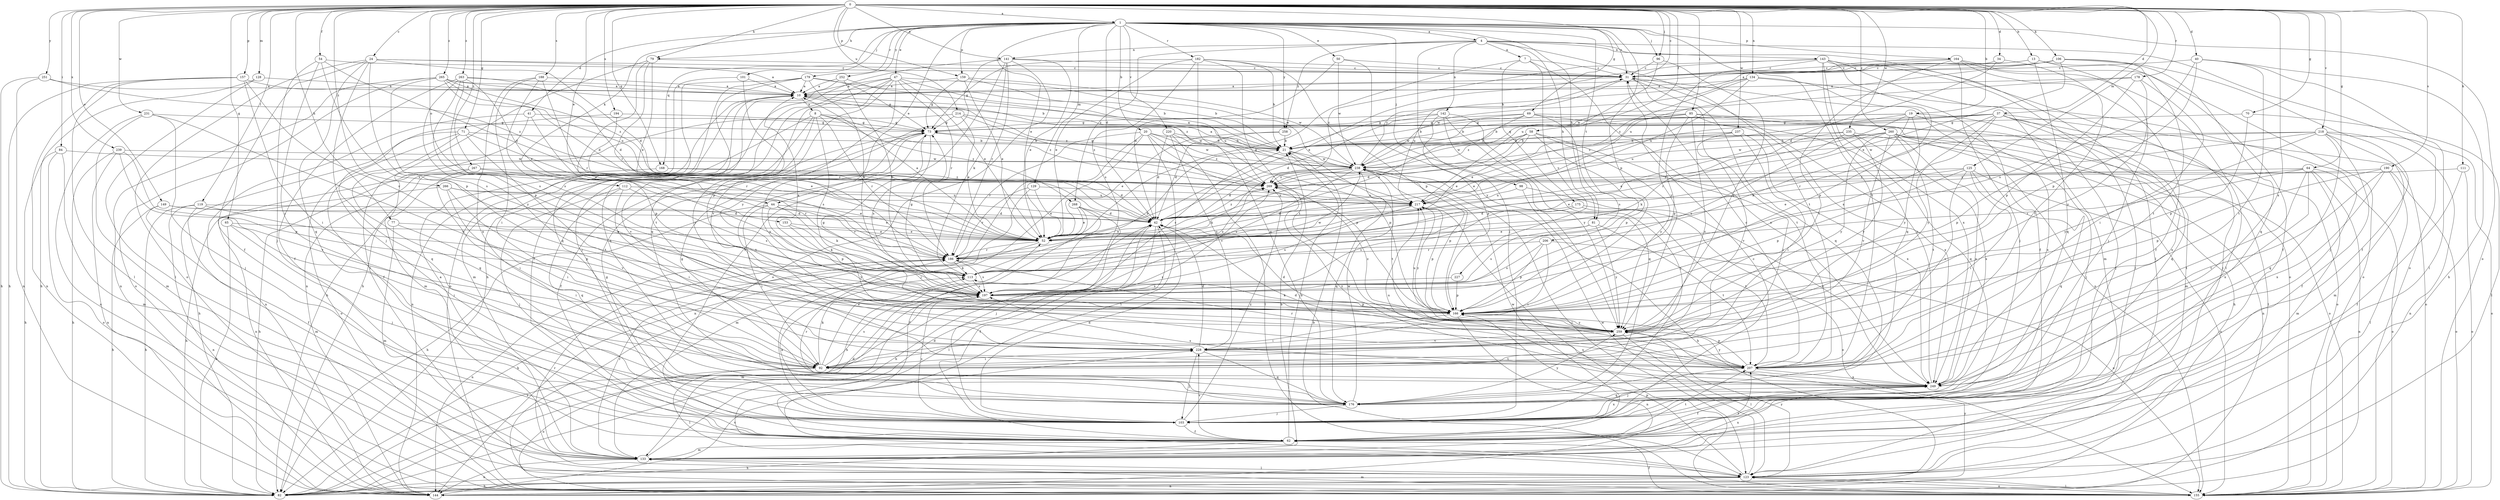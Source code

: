 strict digraph  {
0;
1;
4;
7;
8;
10;
13;
19;
20;
21;
24;
31;
34;
37;
40;
41;
42;
44;
47;
50;
52;
54;
58;
62;
64;
65;
69;
70;
71;
73;
77;
79;
81;
82;
84;
85;
92;
96;
98;
101;
103;
106;
111;
112;
113;
119;
123;
125;
128;
129;
133;
134;
141;
142;
143;
144;
149;
153;
155;
157;
159;
164;
166;
168;
175;
176;
178;
179;
182;
186;
188;
190;
194;
197;
206;
207;
214;
217;
218;
220;
227;
228;
231;
235;
237;
238;
239;
249;
251;
252;
258;
259;
260;
263;
265;
266;
267;
268;
269;
0 -> 1  [label=a];
0 -> 13  [label=b];
0 -> 19  [label=b];
0 -> 24  [label=c];
0 -> 31  [label=c];
0 -> 34  [label=d];
0 -> 37  [label=d];
0 -> 40  [label=d];
0 -> 44  [label=e];
0 -> 54  [label=f];
0 -> 58  [label=f];
0 -> 64  [label=g];
0 -> 65  [label=g];
0 -> 69  [label=g];
0 -> 70  [label=g];
0 -> 71  [label=g];
0 -> 77  [label=h];
0 -> 79  [label=h];
0 -> 84  [label=i];
0 -> 85  [label=i];
0 -> 96  [label=j];
0 -> 106  [label=k];
0 -> 111  [label=k];
0 -> 119  [label=l];
0 -> 125  [label=m];
0 -> 128  [label=m];
0 -> 134  [label=n];
0 -> 141  [label=n];
0 -> 149  [label=o];
0 -> 153  [label=o];
0 -> 157  [label=p];
0 -> 159  [label=p];
0 -> 168  [label=q];
0 -> 178  [label=r];
0 -> 188  [label=s];
0 -> 190  [label=s];
0 -> 194  [label=s];
0 -> 214  [label=u];
0 -> 218  [label=v];
0 -> 231  [label=w];
0 -> 235  [label=w];
0 -> 237  [label=w];
0 -> 239  [label=x];
0 -> 249  [label=x];
0 -> 251  [label=y];
0 -> 260  [label=z];
0 -> 263  [label=z];
0 -> 265  [label=z];
0 -> 266  [label=z];
0 -> 267  [label=z];
1 -> 4  [label=a];
1 -> 20  [label=b];
1 -> 31  [label=c];
1 -> 41  [label=d];
1 -> 42  [label=d];
1 -> 44  [label=e];
1 -> 47  [label=e];
1 -> 50  [label=e];
1 -> 52  [label=e];
1 -> 79  [label=h];
1 -> 81  [label=h];
1 -> 96  [label=j];
1 -> 98  [label=j];
1 -> 101  [label=j];
1 -> 112  [label=k];
1 -> 129  [label=m];
1 -> 155  [label=o];
1 -> 159  [label=p];
1 -> 164  [label=p];
1 -> 166  [label=p];
1 -> 168  [label=q];
1 -> 179  [label=r];
1 -> 182  [label=r];
1 -> 206  [label=t];
1 -> 207  [label=t];
1 -> 220  [label=v];
1 -> 252  [label=y];
1 -> 258  [label=y];
4 -> 7  [label=a];
4 -> 81  [label=h];
4 -> 103  [label=j];
4 -> 123  [label=l];
4 -> 141  [label=n];
4 -> 142  [label=n];
4 -> 143  [label=n];
4 -> 155  [label=o];
4 -> 207  [label=t];
4 -> 258  [label=y];
4 -> 268  [label=z];
7 -> 31  [label=c];
7 -> 52  [label=e];
7 -> 175  [label=q];
7 -> 227  [label=v];
7 -> 249  [label=x];
8 -> 73  [label=g];
8 -> 144  [label=n];
8 -> 186  [label=r];
8 -> 197  [label=s];
8 -> 228  [label=v];
8 -> 259  [label=y];
8 -> 268  [label=z];
8 -> 269  [label=z];
10 -> 8  [label=a];
10 -> 82  [label=h];
10 -> 133  [label=m];
10 -> 269  [label=z];
13 -> 21  [label=b];
13 -> 31  [label=c];
13 -> 62  [label=f];
13 -> 103  [label=j];
13 -> 176  [label=q];
19 -> 21  [label=b];
19 -> 73  [label=g];
19 -> 103  [label=j];
19 -> 113  [label=k];
19 -> 186  [label=r];
19 -> 217  [label=u];
19 -> 249  [label=x];
19 -> 259  [label=y];
20 -> 21  [label=b];
20 -> 103  [label=j];
20 -> 123  [label=l];
20 -> 144  [label=n];
20 -> 166  [label=p];
20 -> 186  [label=r];
20 -> 238  [label=w];
20 -> 269  [label=z];
21 -> 10  [label=a];
21 -> 73  [label=g];
21 -> 197  [label=s];
21 -> 207  [label=t];
21 -> 238  [label=w];
24 -> 10  [label=a];
24 -> 31  [label=c];
24 -> 42  [label=d];
24 -> 62  [label=f];
24 -> 103  [label=j];
24 -> 155  [label=o];
24 -> 166  [label=p];
24 -> 176  [label=q];
31 -> 10  [label=a];
31 -> 155  [label=o];
31 -> 176  [label=q];
31 -> 207  [label=t];
31 -> 217  [label=u];
34 -> 31  [label=c];
34 -> 42  [label=d];
34 -> 207  [label=t];
37 -> 21  [label=b];
37 -> 73  [label=g];
37 -> 103  [label=j];
37 -> 155  [label=o];
37 -> 176  [label=q];
37 -> 186  [label=r];
37 -> 197  [label=s];
37 -> 249  [label=x];
37 -> 259  [label=y];
37 -> 269  [label=z];
40 -> 31  [label=c];
40 -> 82  [label=h];
40 -> 123  [label=l];
40 -> 166  [label=p];
40 -> 197  [label=s];
40 -> 207  [label=t];
41 -> 73  [label=g];
41 -> 133  [label=m];
41 -> 144  [label=n];
41 -> 166  [label=p];
42 -> 52  [label=e];
42 -> 62  [label=f];
42 -> 82  [label=h];
42 -> 123  [label=l];
42 -> 269  [label=z];
44 -> 42  [label=d];
44 -> 82  [label=h];
44 -> 92  [label=i];
44 -> 113  [label=k];
44 -> 166  [label=p];
44 -> 186  [label=r];
47 -> 10  [label=a];
47 -> 52  [label=e];
47 -> 103  [label=j];
47 -> 176  [label=q];
47 -> 186  [label=r];
47 -> 207  [label=t];
47 -> 217  [label=u];
47 -> 228  [label=v];
47 -> 238  [label=w];
47 -> 259  [label=y];
50 -> 31  [label=c];
50 -> 42  [label=d];
50 -> 238  [label=w];
50 -> 259  [label=y];
52 -> 10  [label=a];
52 -> 82  [label=h];
52 -> 186  [label=r];
54 -> 31  [label=c];
54 -> 42  [label=d];
54 -> 92  [label=i];
54 -> 103  [label=j];
54 -> 197  [label=s];
58 -> 21  [label=b];
58 -> 42  [label=d];
58 -> 52  [label=e];
58 -> 92  [label=i];
58 -> 166  [label=p];
58 -> 238  [label=w];
58 -> 259  [label=y];
62 -> 21  [label=b];
62 -> 31  [label=c];
62 -> 82  [label=h];
62 -> 133  [label=m];
62 -> 207  [label=t];
62 -> 228  [label=v];
62 -> 238  [label=w];
64 -> 52  [label=e];
64 -> 133  [label=m];
64 -> 144  [label=n];
64 -> 155  [label=o];
64 -> 186  [label=r];
64 -> 207  [label=t];
64 -> 249  [label=x];
64 -> 269  [label=z];
65 -> 52  [label=e];
65 -> 82  [label=h];
65 -> 92  [label=i];
65 -> 103  [label=j];
69 -> 21  [label=b];
69 -> 52  [label=e];
69 -> 73  [label=g];
69 -> 155  [label=o];
69 -> 197  [label=s];
69 -> 238  [label=w];
69 -> 249  [label=x];
70 -> 73  [label=g];
70 -> 123  [label=l];
70 -> 166  [label=p];
71 -> 21  [label=b];
71 -> 52  [label=e];
71 -> 82  [label=h];
71 -> 155  [label=o];
71 -> 176  [label=q];
71 -> 207  [label=t];
73 -> 21  [label=b];
73 -> 62  [label=f];
73 -> 197  [label=s];
73 -> 207  [label=t];
73 -> 259  [label=y];
77 -> 52  [label=e];
77 -> 92  [label=i];
77 -> 133  [label=m];
79 -> 31  [label=c];
79 -> 52  [label=e];
79 -> 123  [label=l];
79 -> 186  [label=r];
79 -> 197  [label=s];
81 -> 52  [label=e];
81 -> 197  [label=s];
81 -> 207  [label=t];
81 -> 259  [label=y];
82 -> 42  [label=d];
82 -> 197  [label=s];
84 -> 82  [label=h];
84 -> 133  [label=m];
84 -> 155  [label=o];
84 -> 238  [label=w];
85 -> 52  [label=e];
85 -> 73  [label=g];
85 -> 82  [label=h];
85 -> 133  [label=m];
85 -> 166  [label=p];
85 -> 176  [label=q];
85 -> 228  [label=v];
85 -> 269  [label=z];
92 -> 52  [label=e];
92 -> 113  [label=k];
92 -> 123  [label=l];
92 -> 155  [label=o];
92 -> 197  [label=s];
92 -> 269  [label=z];
96 -> 31  [label=c];
96 -> 217  [label=u];
96 -> 259  [label=y];
98 -> 82  [label=h];
98 -> 217  [label=u];
98 -> 249  [label=x];
101 -> 10  [label=a];
101 -> 144  [label=n];
101 -> 166  [label=p];
103 -> 42  [label=d];
103 -> 62  [label=f];
103 -> 73  [label=g];
103 -> 113  [label=k];
103 -> 197  [label=s];
103 -> 249  [label=x];
103 -> 269  [label=z];
106 -> 10  [label=a];
106 -> 31  [label=c];
106 -> 52  [label=e];
106 -> 62  [label=f];
106 -> 176  [label=q];
106 -> 207  [label=t];
106 -> 217  [label=u];
111 -> 62  [label=f];
111 -> 155  [label=o];
111 -> 269  [label=z];
112 -> 92  [label=i];
112 -> 103  [label=j];
112 -> 176  [label=q];
112 -> 197  [label=s];
112 -> 217  [label=u];
113 -> 21  [label=b];
113 -> 73  [label=g];
113 -> 197  [label=s];
113 -> 238  [label=w];
113 -> 269  [label=z];
119 -> 42  [label=d];
119 -> 82  [label=h];
119 -> 133  [label=m];
119 -> 144  [label=n];
119 -> 166  [label=p];
123 -> 82  [label=h];
123 -> 144  [label=n];
123 -> 155  [label=o];
123 -> 166  [label=p];
123 -> 186  [label=r];
123 -> 238  [label=w];
123 -> 259  [label=y];
125 -> 52  [label=e];
125 -> 92  [label=i];
125 -> 155  [label=o];
125 -> 166  [label=p];
125 -> 176  [label=q];
125 -> 228  [label=v];
125 -> 269  [label=z];
128 -> 10  [label=a];
128 -> 82  [label=h];
128 -> 123  [label=l];
129 -> 52  [label=e];
129 -> 133  [label=m];
129 -> 186  [label=r];
129 -> 217  [label=u];
133 -> 10  [label=a];
133 -> 21  [label=b];
133 -> 42  [label=d];
133 -> 123  [label=l];
133 -> 144  [label=n];
133 -> 186  [label=r];
133 -> 207  [label=t];
133 -> 249  [label=x];
134 -> 10  [label=a];
134 -> 103  [label=j];
134 -> 166  [label=p];
134 -> 217  [label=u];
134 -> 238  [label=w];
134 -> 269  [label=z];
141 -> 31  [label=c];
141 -> 52  [label=e];
141 -> 62  [label=f];
141 -> 82  [label=h];
141 -> 113  [label=k];
141 -> 155  [label=o];
141 -> 176  [label=q];
141 -> 186  [label=r];
142 -> 42  [label=d];
142 -> 73  [label=g];
142 -> 103  [label=j];
142 -> 166  [label=p];
142 -> 176  [label=q];
142 -> 259  [label=y];
143 -> 31  [label=c];
143 -> 52  [label=e];
143 -> 62  [label=f];
143 -> 123  [label=l];
143 -> 133  [label=m];
143 -> 155  [label=o];
143 -> 176  [label=q];
143 -> 249  [label=x];
143 -> 269  [label=z];
144 -> 228  [label=v];
144 -> 259  [label=y];
149 -> 42  [label=d];
149 -> 52  [label=e];
149 -> 62  [label=f];
149 -> 82  [label=h];
153 -> 52  [label=e];
153 -> 113  [label=k];
153 -> 259  [label=y];
155 -> 21  [label=b];
155 -> 62  [label=f];
155 -> 123  [label=l];
155 -> 133  [label=m];
155 -> 217  [label=u];
157 -> 10  [label=a];
157 -> 82  [label=h];
157 -> 92  [label=i];
157 -> 123  [label=l];
157 -> 144  [label=n];
157 -> 197  [label=s];
159 -> 10  [label=a];
159 -> 21  [label=b];
159 -> 52  [label=e];
159 -> 73  [label=g];
159 -> 238  [label=w];
164 -> 31  [label=c];
164 -> 62  [label=f];
164 -> 92  [label=i];
164 -> 103  [label=j];
164 -> 123  [label=l];
164 -> 155  [label=o];
164 -> 259  [label=y];
166 -> 73  [label=g];
166 -> 92  [label=i];
166 -> 113  [label=k];
166 -> 144  [label=n];
166 -> 259  [label=y];
168 -> 42  [label=d];
168 -> 82  [label=h];
168 -> 269  [label=z];
175 -> 42  [label=d];
175 -> 155  [label=o];
175 -> 197  [label=s];
175 -> 207  [label=t];
176 -> 103  [label=j];
176 -> 186  [label=r];
176 -> 238  [label=w];
176 -> 259  [label=y];
178 -> 10  [label=a];
178 -> 92  [label=i];
178 -> 166  [label=p];
178 -> 238  [label=w];
178 -> 259  [label=y];
179 -> 10  [label=a];
179 -> 21  [label=b];
179 -> 73  [label=g];
179 -> 82  [label=h];
179 -> 113  [label=k];
179 -> 155  [label=o];
179 -> 176  [label=q];
182 -> 21  [label=b];
182 -> 31  [label=c];
182 -> 52  [label=e];
182 -> 73  [label=g];
182 -> 166  [label=p];
182 -> 176  [label=q];
182 -> 197  [label=s];
182 -> 207  [label=t];
186 -> 113  [label=k];
186 -> 144  [label=n];
186 -> 197  [label=s];
186 -> 217  [label=u];
188 -> 10  [label=a];
188 -> 92  [label=i];
188 -> 186  [label=r];
188 -> 197  [label=s];
188 -> 249  [label=x];
190 -> 123  [label=l];
190 -> 155  [label=o];
190 -> 166  [label=p];
190 -> 207  [label=t];
190 -> 249  [label=x];
190 -> 269  [label=z];
194 -> 73  [label=g];
194 -> 176  [label=q];
194 -> 186  [label=r];
197 -> 10  [label=a];
197 -> 133  [label=m];
197 -> 166  [label=p];
206 -> 92  [label=i];
206 -> 155  [label=o];
206 -> 166  [label=p];
206 -> 186  [label=r];
206 -> 197  [label=s];
207 -> 31  [label=c];
207 -> 42  [label=d];
207 -> 103  [label=j];
207 -> 166  [label=p];
207 -> 186  [label=r];
207 -> 249  [label=x];
207 -> 259  [label=y];
214 -> 52  [label=e];
214 -> 62  [label=f];
214 -> 73  [label=g];
214 -> 238  [label=w];
214 -> 269  [label=z];
217 -> 42  [label=d];
217 -> 166  [label=p];
217 -> 197  [label=s];
217 -> 259  [label=y];
218 -> 21  [label=b];
218 -> 62  [label=f];
218 -> 133  [label=m];
218 -> 144  [label=n];
218 -> 155  [label=o];
218 -> 166  [label=p];
218 -> 176  [label=q];
218 -> 238  [label=w];
218 -> 259  [label=y];
220 -> 21  [label=b];
220 -> 42  [label=d];
220 -> 123  [label=l];
220 -> 166  [label=p];
220 -> 228  [label=v];
227 -> 166  [label=p];
227 -> 197  [label=s];
228 -> 42  [label=d];
228 -> 92  [label=i];
228 -> 103  [label=j];
228 -> 176  [label=q];
228 -> 207  [label=t];
231 -> 73  [label=g];
231 -> 103  [label=j];
231 -> 133  [label=m];
231 -> 155  [label=o];
231 -> 228  [label=v];
235 -> 21  [label=b];
235 -> 113  [label=k];
235 -> 123  [label=l];
235 -> 197  [label=s];
235 -> 249  [label=x];
235 -> 259  [label=y];
237 -> 21  [label=b];
237 -> 52  [label=e];
237 -> 92  [label=i];
237 -> 228  [label=v];
237 -> 249  [label=x];
238 -> 10  [label=a];
238 -> 31  [label=c];
238 -> 42  [label=d];
238 -> 113  [label=k];
238 -> 123  [label=l];
238 -> 166  [label=p];
238 -> 176  [label=q];
238 -> 197  [label=s];
238 -> 269  [label=z];
239 -> 82  [label=h];
239 -> 144  [label=n];
239 -> 166  [label=p];
239 -> 228  [label=v];
239 -> 238  [label=w];
249 -> 31  [label=c];
249 -> 62  [label=f];
249 -> 73  [label=g];
249 -> 176  [label=q];
249 -> 197  [label=s];
249 -> 217  [label=u];
249 -> 269  [label=z];
251 -> 10  [label=a];
251 -> 82  [label=h];
251 -> 144  [label=n];
251 -> 269  [label=z];
252 -> 10  [label=a];
252 -> 62  [label=f];
252 -> 113  [label=k];
252 -> 269  [label=z];
258 -> 21  [label=b];
258 -> 42  [label=d];
258 -> 52  [label=e];
259 -> 42  [label=d];
259 -> 123  [label=l];
259 -> 217  [label=u];
259 -> 228  [label=v];
259 -> 269  [label=z];
260 -> 21  [label=b];
260 -> 52  [label=e];
260 -> 103  [label=j];
260 -> 144  [label=n];
260 -> 155  [label=o];
260 -> 207  [label=t];
260 -> 228  [label=v];
260 -> 238  [label=w];
260 -> 249  [label=x];
260 -> 259  [label=y];
263 -> 10  [label=a];
263 -> 42  [label=d];
263 -> 52  [label=e];
263 -> 62  [label=f];
263 -> 166  [label=p];
263 -> 197  [label=s];
263 -> 259  [label=y];
265 -> 10  [label=a];
265 -> 21  [label=b];
265 -> 42  [label=d];
265 -> 144  [label=n];
265 -> 155  [label=o];
265 -> 197  [label=s];
265 -> 217  [label=u];
265 -> 269  [label=z];
266 -> 52  [label=e];
266 -> 82  [label=h];
266 -> 92  [label=i];
266 -> 217  [label=u];
266 -> 228  [label=v];
267 -> 92  [label=i];
267 -> 144  [label=n];
267 -> 186  [label=r];
267 -> 269  [label=z];
268 -> 42  [label=d];
268 -> 52  [label=e];
268 -> 62  [label=f];
268 -> 82  [label=h];
268 -> 103  [label=j];
269 -> 217  [label=u];
}
